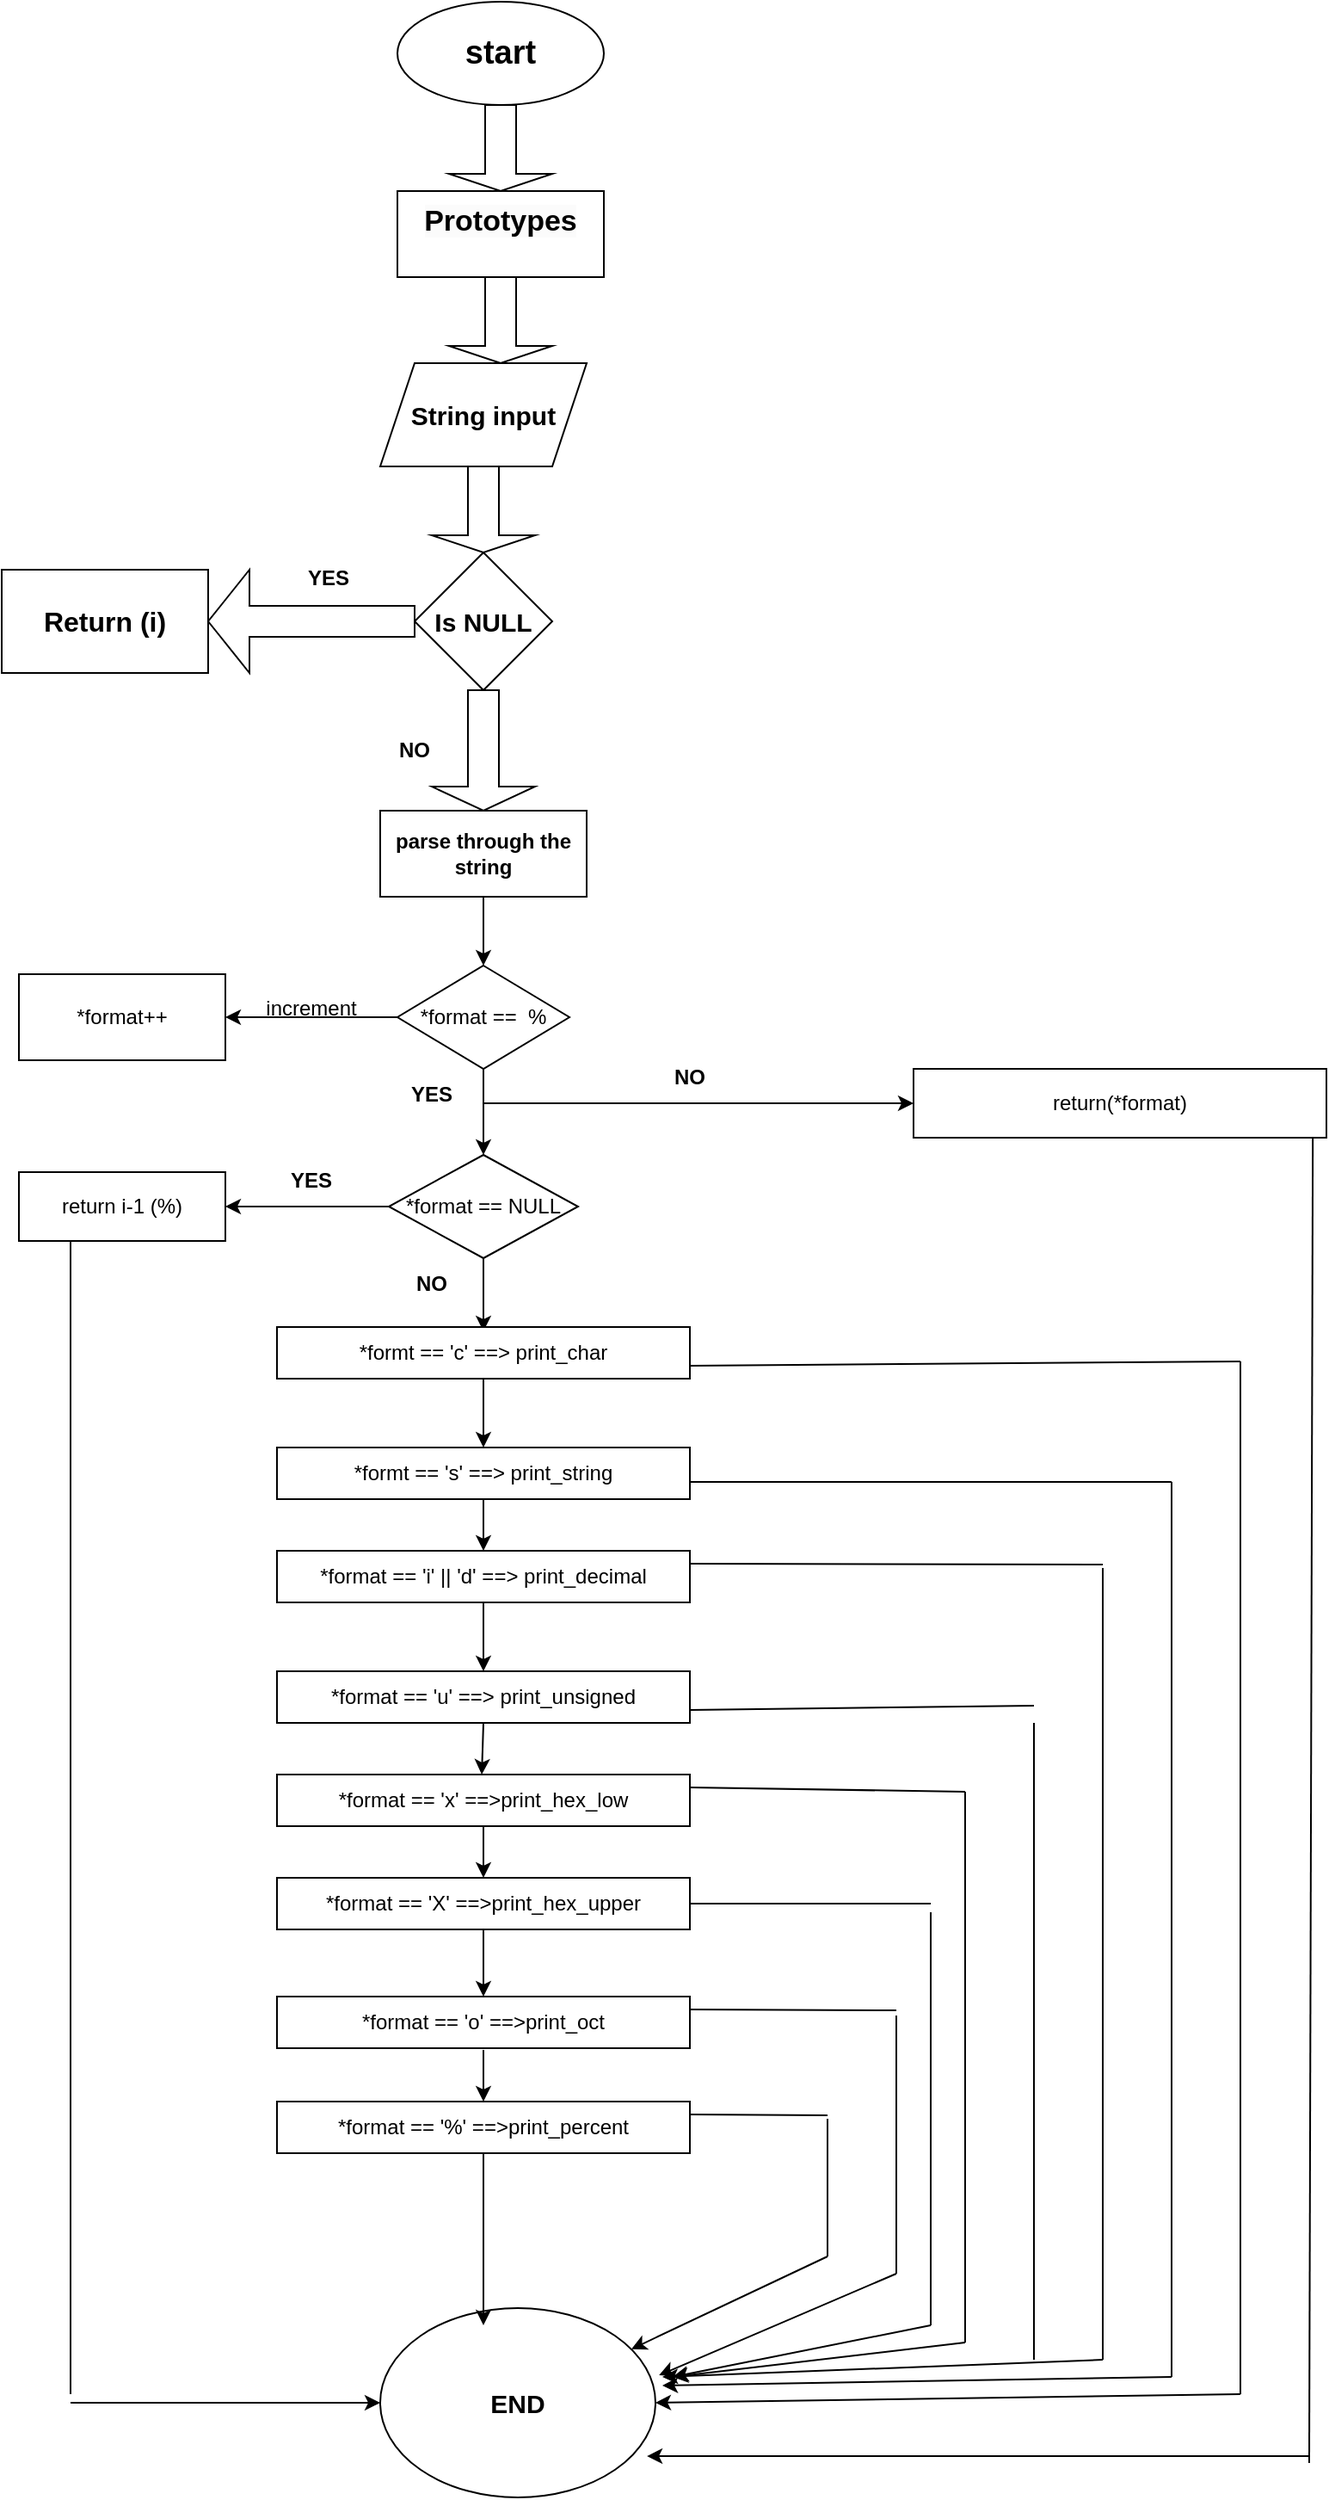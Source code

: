 <mxfile version="24.2.1" type="github">
  <diagram name="Page-1" id="c7558073-3199-34d8-9f00-42111426c3f3">
    <mxGraphModel dx="880" dy="468" grid="1" gridSize="10" guides="1" tooltips="1" connect="1" arrows="1" fold="1" page="1" pageScale="1" pageWidth="826" pageHeight="1169" background="none" math="0" shadow="0">
      <root>
        <mxCell id="0" />
        <mxCell id="1" parent="0" />
        <mxCell id="zENbw9tP2hyctsfZmFY8-98" value="&lt;font style=&quot;font-size: 19px;&quot;&gt;&lt;b&gt;start&lt;/b&gt;&lt;/font&gt;" style="ellipse;whiteSpace=wrap;html=1;" vertex="1" parent="1">
          <mxGeometry x="230" y="10" width="120" height="60" as="geometry" />
        </mxCell>
        <mxCell id="zENbw9tP2hyctsfZmFY8-99" value="&lt;b&gt;&lt;font style=&quot;font-size: 15px;&quot;&gt;String input&lt;/font&gt;&lt;/b&gt;" style="shape=parallelogram;perimeter=parallelogramPerimeter;whiteSpace=wrap;html=1;fixedSize=1;" vertex="1" parent="1">
          <mxGeometry x="220" y="220" width="120" height="60" as="geometry" />
        </mxCell>
        <mxCell id="zENbw9tP2hyctsfZmFY8-100" value="" style="shape=singleArrow;direction=south;whiteSpace=wrap;html=1;" vertex="1" parent="1">
          <mxGeometry x="260" y="70" width="60" height="50" as="geometry" />
        </mxCell>
        <mxCell id="zENbw9tP2hyctsfZmFY8-101" value="&#xa;&lt;b style=&quot;forced-color-adjust: none; color: rgb(0, 0, 0); font-family: Helvetica; font-size: 17px; font-style: normal; font-variant-ligatures: normal; font-variant-caps: normal; letter-spacing: normal; orphans: 2; text-align: center; text-indent: 0px; text-transform: none; widows: 2; word-spacing: 0px; -webkit-text-stroke-width: 0px; white-space: normal; background-color: rgb(251, 251, 251); text-decoration-thickness: initial; text-decoration-style: initial; text-decoration-color: initial;&quot;&gt;Prototypes&lt;/b&gt;&#xa;&#xa;" style="rounded=0;whiteSpace=wrap;html=1;" vertex="1" parent="1">
          <mxGeometry x="230" y="120" width="120" height="50" as="geometry" />
        </mxCell>
        <mxCell id="zENbw9tP2hyctsfZmFY8-105" value="" style="shape=singleArrow;direction=south;whiteSpace=wrap;html=1;" vertex="1" parent="1">
          <mxGeometry x="260" y="170" width="60" height="50" as="geometry" />
        </mxCell>
        <mxCell id="zENbw9tP2hyctsfZmFY8-106" value="&lt;b&gt;&lt;font style=&quot;font-size: 15px;&quot;&gt;Is NULL&lt;/font&gt;&lt;/b&gt;" style="rhombus;whiteSpace=wrap;html=1;" vertex="1" parent="1">
          <mxGeometry x="240" y="330" width="80" height="80" as="geometry" />
        </mxCell>
        <mxCell id="zENbw9tP2hyctsfZmFY8-107" value="" style="shape=singleArrow;direction=south;whiteSpace=wrap;html=1;" vertex="1" parent="1">
          <mxGeometry x="250" y="280" width="60" height="50" as="geometry" />
        </mxCell>
        <mxCell id="zENbw9tP2hyctsfZmFY8-108" value="&lt;b&gt;&lt;font style=&quot;font-size: 16px;&quot;&gt;Return (i)&lt;/font&gt;&lt;/b&gt;" style="rounded=0;whiteSpace=wrap;html=1;" vertex="1" parent="1">
          <mxGeometry y="340" width="120" height="60" as="geometry" />
        </mxCell>
        <mxCell id="zENbw9tP2hyctsfZmFY8-109" value="" style="shape=singleArrow;direction=west;whiteSpace=wrap;html=1;" vertex="1" parent="1">
          <mxGeometry x="120" y="340" width="120" height="60" as="geometry" />
        </mxCell>
        <mxCell id="zENbw9tP2hyctsfZmFY8-110" value="&lt;b&gt;YES&lt;/b&gt;" style="text;html=1;align=center;verticalAlign=middle;whiteSpace=wrap;rounded=0;" vertex="1" parent="1">
          <mxGeometry x="160" y="330" width="60" height="30" as="geometry" />
        </mxCell>
        <mxCell id="zENbw9tP2hyctsfZmFY8-111" value="" style="shape=singleArrow;direction=south;whiteSpace=wrap;html=1;" vertex="1" parent="1">
          <mxGeometry x="250" y="410" width="60" height="70" as="geometry" />
        </mxCell>
        <mxCell id="zENbw9tP2hyctsfZmFY8-112" value="&lt;b&gt;NO&lt;/b&gt;" style="text;html=1;align=center;verticalAlign=middle;whiteSpace=wrap;rounded=0;" vertex="1" parent="1">
          <mxGeometry x="210" y="430" width="60" height="30" as="geometry" />
        </mxCell>
        <mxCell id="zENbw9tP2hyctsfZmFY8-113" value="&lt;b&gt;&lt;font style=&quot;font-size: 12px;&quot;&gt;parse through the string&lt;/font&gt;&lt;/b&gt;" style="rounded=0;whiteSpace=wrap;html=1;" vertex="1" parent="1">
          <mxGeometry x="220" y="480" width="120" height="50" as="geometry" />
        </mxCell>
        <mxCell id="zENbw9tP2hyctsfZmFY8-114" value="*format ==&amp;nbsp; %" style="rhombus;whiteSpace=wrap;html=1;" vertex="1" parent="1">
          <mxGeometry x="230" y="570" width="100" height="60" as="geometry" />
        </mxCell>
        <mxCell id="zENbw9tP2hyctsfZmFY8-116" value="" style="endArrow=classic;html=1;rounded=0;exitX=0.5;exitY=1;exitDx=0;exitDy=0;entryX=0.5;entryY=0;entryDx=0;entryDy=0;" edge="1" parent="1" source="zENbw9tP2hyctsfZmFY8-113" target="zENbw9tP2hyctsfZmFY8-114">
          <mxGeometry width="50" height="50" relative="1" as="geometry">
            <mxPoint x="340" y="630" as="sourcePoint" />
            <mxPoint x="390" y="580" as="targetPoint" />
          </mxGeometry>
        </mxCell>
        <mxCell id="zENbw9tP2hyctsfZmFY8-117" value="*format++" style="rounded=0;whiteSpace=wrap;html=1;" vertex="1" parent="1">
          <mxGeometry x="10" y="575" width="120" height="50" as="geometry" />
        </mxCell>
        <mxCell id="zENbw9tP2hyctsfZmFY8-118" value="" style="endArrow=classic;html=1;rounded=0;exitX=0;exitY=0.5;exitDx=0;exitDy=0;entryX=1;entryY=0.5;entryDx=0;entryDy=0;" edge="1" parent="1" source="zENbw9tP2hyctsfZmFY8-114" target="zENbw9tP2hyctsfZmFY8-117">
          <mxGeometry width="50" height="50" relative="1" as="geometry">
            <mxPoint x="340" y="630" as="sourcePoint" />
            <mxPoint x="390" y="580" as="targetPoint" />
          </mxGeometry>
        </mxCell>
        <mxCell id="zENbw9tP2hyctsfZmFY8-119" value="increment" style="text;html=1;align=center;verticalAlign=middle;whiteSpace=wrap;rounded=0;" vertex="1" parent="1">
          <mxGeometry x="150" y="580" width="60" height="30" as="geometry" />
        </mxCell>
        <mxCell id="zENbw9tP2hyctsfZmFY8-120" value="*format == NULL" style="rhombus;whiteSpace=wrap;html=1;" vertex="1" parent="1">
          <mxGeometry x="225" y="680" width="110" height="60" as="geometry" />
        </mxCell>
        <mxCell id="zENbw9tP2hyctsfZmFY8-121" value="" style="endArrow=classic;html=1;rounded=0;exitX=0.5;exitY=1;exitDx=0;exitDy=0;entryX=0.5;entryY=0;entryDx=0;entryDy=0;" edge="1" parent="1" source="zENbw9tP2hyctsfZmFY8-114" target="zENbw9tP2hyctsfZmFY8-120">
          <mxGeometry width="50" height="50" relative="1" as="geometry">
            <mxPoint x="340" y="630" as="sourcePoint" />
            <mxPoint x="390" y="580" as="targetPoint" />
          </mxGeometry>
        </mxCell>
        <mxCell id="zENbw9tP2hyctsfZmFY8-122" value="return i-1 (%)" style="rounded=0;whiteSpace=wrap;html=1;" vertex="1" parent="1">
          <mxGeometry x="10" y="690" width="120" height="40" as="geometry" />
        </mxCell>
        <mxCell id="zENbw9tP2hyctsfZmFY8-124" value="" style="endArrow=classic;html=1;rounded=0;exitX=0;exitY=0.5;exitDx=0;exitDy=0;entryX=1;entryY=0.5;entryDx=0;entryDy=0;" edge="1" parent="1" source="zENbw9tP2hyctsfZmFY8-120" target="zENbw9tP2hyctsfZmFY8-122">
          <mxGeometry width="50" height="50" relative="1" as="geometry">
            <mxPoint x="340" y="630" as="sourcePoint" />
            <mxPoint x="390" y="580" as="targetPoint" />
          </mxGeometry>
        </mxCell>
        <mxCell id="zENbw9tP2hyctsfZmFY8-125" value="&lt;b&gt;&lt;font style=&quot;font-size: 15px;&quot;&gt;END&lt;/font&gt;&lt;/b&gt;" style="ellipse;whiteSpace=wrap;html=1;" vertex="1" parent="1">
          <mxGeometry x="220" y="1350" width="160" height="110" as="geometry" />
        </mxCell>
        <mxCell id="zENbw9tP2hyctsfZmFY8-127" value="" style="endArrow=none;html=1;rounded=0;entryX=0.25;entryY=1;entryDx=0;entryDy=0;" edge="1" parent="1" target="zENbw9tP2hyctsfZmFY8-122">
          <mxGeometry width="50" height="50" relative="1" as="geometry">
            <mxPoint x="40" y="1400" as="sourcePoint" />
            <mxPoint x="390" y="890" as="targetPoint" />
          </mxGeometry>
        </mxCell>
        <mxCell id="zENbw9tP2hyctsfZmFY8-128" value="" style="endArrow=classic;html=1;rounded=0;entryX=0;entryY=0.5;entryDx=0;entryDy=0;" edge="1" parent="1" target="zENbw9tP2hyctsfZmFY8-125">
          <mxGeometry width="50" height="50" relative="1" as="geometry">
            <mxPoint x="40" y="1405" as="sourcePoint" />
            <mxPoint x="390" y="890" as="targetPoint" />
          </mxGeometry>
        </mxCell>
        <mxCell id="zENbw9tP2hyctsfZmFY8-129" value="YES" style="text;html=1;align=center;verticalAlign=middle;whiteSpace=wrap;rounded=0;fontStyle=1" vertex="1" parent="1">
          <mxGeometry x="150" y="680" width="60" height="30" as="geometry" />
        </mxCell>
        <mxCell id="zENbw9tP2hyctsfZmFY8-130" value="" style="endArrow=classic;html=1;rounded=0;exitX=0.5;exitY=1;exitDx=0;exitDy=0;entryX=1;entryY=0.75;entryDx=0;entryDy=0;" edge="1" parent="1" source="zENbw9tP2hyctsfZmFY8-120">
          <mxGeometry width="50" height="50" relative="1" as="geometry">
            <mxPoint x="340" y="870" as="sourcePoint" />
            <mxPoint x="280" y="782.5" as="targetPoint" />
          </mxGeometry>
        </mxCell>
        <mxCell id="zENbw9tP2hyctsfZmFY8-133" value="*formt == &#39;c&#39; ==&amp;gt; print_char" style="rounded=0;whiteSpace=wrap;html=1;" vertex="1" parent="1">
          <mxGeometry x="160" y="780" width="240" height="30" as="geometry" />
        </mxCell>
        <mxCell id="zENbw9tP2hyctsfZmFY8-135" value="NO" style="text;html=1;align=center;verticalAlign=middle;whiteSpace=wrap;rounded=0;fontStyle=1" vertex="1" parent="1">
          <mxGeometry x="220" y="740" width="60" height="30" as="geometry" />
        </mxCell>
        <mxCell id="zENbw9tP2hyctsfZmFY8-136" value="*formt == &#39;s&#39; ==&amp;gt; print_string" style="rounded=0;whiteSpace=wrap;html=1;" vertex="1" parent="1">
          <mxGeometry x="160" y="850" width="240" height="30" as="geometry" />
        </mxCell>
        <mxCell id="zENbw9tP2hyctsfZmFY8-137" value="*format == &#39;i&#39; || &#39;d&#39; ==&amp;gt; print_decimal" style="rounded=0;whiteSpace=wrap;html=1;" vertex="1" parent="1">
          <mxGeometry x="160" y="910" width="240" height="30" as="geometry" />
        </mxCell>
        <mxCell id="zENbw9tP2hyctsfZmFY8-138" value="*format == &#39;u&#39; ==&amp;gt; print_unsigned" style="rounded=0;whiteSpace=wrap;html=1;" vertex="1" parent="1">
          <mxGeometry x="160" y="980" width="240" height="30" as="geometry" />
        </mxCell>
        <mxCell id="zENbw9tP2hyctsfZmFY8-139" value="*format == &#39;x&#39; ==&amp;gt;print_hex_low" style="rounded=0;whiteSpace=wrap;html=1;" vertex="1" parent="1">
          <mxGeometry x="160" y="1040" width="240" height="30" as="geometry" />
        </mxCell>
        <mxCell id="zENbw9tP2hyctsfZmFY8-140" value="*format == &#39;X&#39; ==&amp;gt;print_hex_upper" style="rounded=0;whiteSpace=wrap;html=1;" vertex="1" parent="1">
          <mxGeometry x="160" y="1100" width="240" height="30" as="geometry" />
        </mxCell>
        <mxCell id="zENbw9tP2hyctsfZmFY8-141" value="*format == &#39;o&#39; ==&amp;gt;print_oct" style="rounded=0;whiteSpace=wrap;html=1;" vertex="1" parent="1">
          <mxGeometry x="160" y="1169" width="240" height="30" as="geometry" />
        </mxCell>
        <mxCell id="zENbw9tP2hyctsfZmFY8-142" value="*format == &#39;%&#39; ==&amp;gt;print_percent" style="rounded=0;whiteSpace=wrap;html=1;" vertex="1" parent="1">
          <mxGeometry x="160" y="1230" width="240" height="30" as="geometry" />
        </mxCell>
        <mxCell id="zENbw9tP2hyctsfZmFY8-143" value="" style="endArrow=classic;html=1;rounded=0;exitX=0.5;exitY=1;exitDx=0;exitDy=0;entryX=0.5;entryY=0;entryDx=0;entryDy=0;entryPerimeter=0;" edge="1" parent="1" source="zENbw9tP2hyctsfZmFY8-133" target="zENbw9tP2hyctsfZmFY8-136">
          <mxGeometry width="50" height="50" relative="1" as="geometry">
            <mxPoint x="340" y="960" as="sourcePoint" />
            <mxPoint x="390" y="910" as="targetPoint" />
          </mxGeometry>
        </mxCell>
        <mxCell id="zENbw9tP2hyctsfZmFY8-144" value="" style="endArrow=classic;html=1;rounded=0;exitX=0.5;exitY=1;exitDx=0;exitDy=0;entryX=0.5;entryY=0;entryDx=0;entryDy=0;" edge="1" parent="1" source="zENbw9tP2hyctsfZmFY8-136" target="zENbw9tP2hyctsfZmFY8-137">
          <mxGeometry width="50" height="50" relative="1" as="geometry">
            <mxPoint x="340" y="960" as="sourcePoint" />
            <mxPoint x="390" y="910" as="targetPoint" />
          </mxGeometry>
        </mxCell>
        <mxCell id="zENbw9tP2hyctsfZmFY8-145" value="" style="endArrow=classic;html=1;rounded=0;exitX=0.5;exitY=1;exitDx=0;exitDy=0;entryX=0.5;entryY=0;entryDx=0;entryDy=0;" edge="1" parent="1" source="zENbw9tP2hyctsfZmFY8-137" target="zENbw9tP2hyctsfZmFY8-138">
          <mxGeometry width="50" height="50" relative="1" as="geometry">
            <mxPoint x="340" y="960" as="sourcePoint" />
            <mxPoint x="390" y="910" as="targetPoint" />
          </mxGeometry>
        </mxCell>
        <mxCell id="zENbw9tP2hyctsfZmFY8-147" value="" style="endArrow=classic;html=1;rounded=0;exitX=0.5;exitY=1;exitDx=0;exitDy=0;entryX=0.496;entryY=0;entryDx=0;entryDy=0;entryPerimeter=0;" edge="1" parent="1" source="zENbw9tP2hyctsfZmFY8-138" target="zENbw9tP2hyctsfZmFY8-139">
          <mxGeometry width="50" height="50" relative="1" as="geometry">
            <mxPoint x="340" y="960" as="sourcePoint" />
            <mxPoint x="390" y="910" as="targetPoint" />
          </mxGeometry>
        </mxCell>
        <mxCell id="zENbw9tP2hyctsfZmFY8-148" value="" style="endArrow=classic;html=1;rounded=0;exitX=0.5;exitY=1;exitDx=0;exitDy=0;entryX=0.5;entryY=0;entryDx=0;entryDy=0;" edge="1" parent="1" source="zENbw9tP2hyctsfZmFY8-139" target="zENbw9tP2hyctsfZmFY8-140">
          <mxGeometry width="50" height="50" relative="1" as="geometry">
            <mxPoint x="340" y="1130" as="sourcePoint" />
            <mxPoint x="390" y="1080" as="targetPoint" />
          </mxGeometry>
        </mxCell>
        <mxCell id="zENbw9tP2hyctsfZmFY8-149" value="" style="endArrow=classic;html=1;rounded=0;exitX=0.5;exitY=1;exitDx=0;exitDy=0;entryX=0.5;entryY=0;entryDx=0;entryDy=0;" edge="1" parent="1" source="zENbw9tP2hyctsfZmFY8-140" target="zENbw9tP2hyctsfZmFY8-141">
          <mxGeometry width="50" height="50" relative="1" as="geometry">
            <mxPoint x="340" y="1130" as="sourcePoint" />
            <mxPoint x="390" y="1080" as="targetPoint" />
          </mxGeometry>
        </mxCell>
        <mxCell id="zENbw9tP2hyctsfZmFY8-150" value="" style="endArrow=classic;html=1;rounded=0;entryX=0.5;entryY=0;entryDx=0;entryDy=0;" edge="1" parent="1" target="zENbw9tP2hyctsfZmFY8-142">
          <mxGeometry width="50" height="50" relative="1" as="geometry">
            <mxPoint x="280" y="1200" as="sourcePoint" />
            <mxPoint x="390" y="1080" as="targetPoint" />
          </mxGeometry>
        </mxCell>
        <mxCell id="zENbw9tP2hyctsfZmFY8-152" value="return(*format)" style="rounded=0;whiteSpace=wrap;html=1;" vertex="1" parent="1">
          <mxGeometry x="530" y="630" width="240" height="40" as="geometry" />
        </mxCell>
        <mxCell id="zENbw9tP2hyctsfZmFY8-153" value="" style="endArrow=classic;html=1;rounded=0;entryX=0;entryY=0.5;entryDx=0;entryDy=0;" edge="1" parent="1" target="zENbw9tP2hyctsfZmFY8-152">
          <mxGeometry width="50" height="50" relative="1" as="geometry">
            <mxPoint x="280" y="650" as="sourcePoint" />
            <mxPoint x="390" y="700" as="targetPoint" />
          </mxGeometry>
        </mxCell>
        <mxCell id="zENbw9tP2hyctsfZmFY8-154" value="YES" style="text;html=1;align=center;verticalAlign=middle;whiteSpace=wrap;rounded=0;fontStyle=1" vertex="1" parent="1">
          <mxGeometry x="220" y="630" width="60" height="30" as="geometry" />
        </mxCell>
        <mxCell id="zENbw9tP2hyctsfZmFY8-155" value="NO" style="text;html=1;align=center;verticalAlign=middle;whiteSpace=wrap;rounded=0;fontStyle=1" vertex="1" parent="1">
          <mxGeometry x="370" y="620" width="60" height="30" as="geometry" />
        </mxCell>
        <mxCell id="zENbw9tP2hyctsfZmFY8-157" value="" style="endArrow=classic;html=1;rounded=0;exitX=0.5;exitY=1;exitDx=0;exitDy=0;" edge="1" parent="1" source="zENbw9tP2hyctsfZmFY8-142">
          <mxGeometry width="50" height="50" relative="1" as="geometry">
            <mxPoint x="350" y="1260" as="sourcePoint" />
            <mxPoint x="280" y="1360" as="targetPoint" />
          </mxGeometry>
        </mxCell>
        <mxCell id="zENbw9tP2hyctsfZmFY8-158" value="" style="endArrow=none;html=1;rounded=0;entryX=0.967;entryY=1;entryDx=0;entryDy=0;entryPerimeter=0;" edge="1" parent="1" target="zENbw9tP2hyctsfZmFY8-152">
          <mxGeometry width="50" height="50" relative="1" as="geometry">
            <mxPoint x="760" y="1440" as="sourcePoint" />
            <mxPoint x="400" y="870" as="targetPoint" />
          </mxGeometry>
        </mxCell>
        <mxCell id="zENbw9tP2hyctsfZmFY8-159" value="" style="endArrow=classic;html=1;rounded=0;entryX=0.969;entryY=0.782;entryDx=0;entryDy=0;entryPerimeter=0;" edge="1" parent="1" target="zENbw9tP2hyctsfZmFY8-125">
          <mxGeometry width="50" height="50" relative="1" as="geometry">
            <mxPoint x="760" y="1436" as="sourcePoint" />
            <mxPoint x="400" y="1280" as="targetPoint" />
          </mxGeometry>
        </mxCell>
        <mxCell id="zENbw9tP2hyctsfZmFY8-160" value="" style="endArrow=none;html=1;rounded=0;entryX=1;entryY=0.75;entryDx=0;entryDy=0;" edge="1" parent="1" target="zENbw9tP2hyctsfZmFY8-133">
          <mxGeometry width="50" height="50" relative="1" as="geometry">
            <mxPoint x="720" y="800" as="sourcePoint" />
            <mxPoint x="400" y="870" as="targetPoint" />
          </mxGeometry>
        </mxCell>
        <mxCell id="zENbw9tP2hyctsfZmFY8-161" value="" style="endArrow=none;html=1;rounded=0;" edge="1" parent="1">
          <mxGeometry width="50" height="50" relative="1" as="geometry">
            <mxPoint x="680" y="870" as="sourcePoint" />
            <mxPoint x="400" y="870" as="targetPoint" />
          </mxGeometry>
        </mxCell>
        <mxCell id="zENbw9tP2hyctsfZmFY8-162" value="" style="endArrow=none;html=1;rounded=0;exitX=1;exitY=0.25;exitDx=0;exitDy=0;" edge="1" parent="1" source="zENbw9tP2hyctsfZmFY8-137">
          <mxGeometry width="50" height="50" relative="1" as="geometry">
            <mxPoint x="350" y="920" as="sourcePoint" />
            <mxPoint x="640" y="918" as="targetPoint" />
          </mxGeometry>
        </mxCell>
        <mxCell id="zENbw9tP2hyctsfZmFY8-163" value="" style="endArrow=none;html=1;rounded=0;entryX=1;entryY=0.75;entryDx=0;entryDy=0;" edge="1" parent="1" target="zENbw9tP2hyctsfZmFY8-138">
          <mxGeometry width="50" height="50" relative="1" as="geometry">
            <mxPoint x="600" y="1000" as="sourcePoint" />
            <mxPoint x="400" y="1030" as="targetPoint" />
          </mxGeometry>
        </mxCell>
        <mxCell id="zENbw9tP2hyctsfZmFY8-164" value="" style="endArrow=none;html=1;rounded=0;entryX=1;entryY=0.25;entryDx=0;entryDy=0;" edge="1" parent="1" target="zENbw9tP2hyctsfZmFY8-139">
          <mxGeometry width="50" height="50" relative="1" as="geometry">
            <mxPoint x="560" y="1050" as="sourcePoint" />
            <mxPoint x="400" y="1030" as="targetPoint" />
          </mxGeometry>
        </mxCell>
        <mxCell id="zENbw9tP2hyctsfZmFY8-165" value="" style="endArrow=none;html=1;rounded=0;exitX=1;exitY=0.5;exitDx=0;exitDy=0;" edge="1" parent="1" source="zENbw9tP2hyctsfZmFY8-140">
          <mxGeometry width="50" height="50" relative="1" as="geometry">
            <mxPoint x="350" y="1080" as="sourcePoint" />
            <mxPoint x="540" y="1115" as="targetPoint" />
          </mxGeometry>
        </mxCell>
        <mxCell id="zENbw9tP2hyctsfZmFY8-166" value="" style="endArrow=none;html=1;rounded=0;entryX=1;entryY=0.25;entryDx=0;entryDy=0;" edge="1" parent="1" target="zENbw9tP2hyctsfZmFY8-141">
          <mxGeometry width="50" height="50" relative="1" as="geometry">
            <mxPoint x="520" y="1177" as="sourcePoint" />
            <mxPoint x="400" y="1030" as="targetPoint" />
          </mxGeometry>
        </mxCell>
        <mxCell id="zENbw9tP2hyctsfZmFY8-167" value="" style="endArrow=none;html=1;rounded=0;entryX=1;entryY=0.25;entryDx=0;entryDy=0;" edge="1" parent="1" target="zENbw9tP2hyctsfZmFY8-142">
          <mxGeometry width="50" height="50" relative="1" as="geometry">
            <mxPoint x="480" y="1238" as="sourcePoint" />
            <mxPoint x="400" y="1140" as="targetPoint" />
          </mxGeometry>
        </mxCell>
        <mxCell id="zENbw9tP2hyctsfZmFY8-168" value="" style="endArrow=none;html=1;rounded=0;" edge="1" parent="1">
          <mxGeometry width="50" height="50" relative="1" as="geometry">
            <mxPoint x="480" y="1320" as="sourcePoint" />
            <mxPoint x="480" y="1240" as="targetPoint" />
          </mxGeometry>
        </mxCell>
        <mxCell id="zENbw9tP2hyctsfZmFY8-169" value="" style="endArrow=none;html=1;rounded=0;" edge="1" parent="1">
          <mxGeometry width="50" height="50" relative="1" as="geometry">
            <mxPoint x="520" y="1330" as="sourcePoint" />
            <mxPoint x="520" y="1180" as="targetPoint" />
          </mxGeometry>
        </mxCell>
        <mxCell id="zENbw9tP2hyctsfZmFY8-170" value="" style="endArrow=none;html=1;rounded=0;" edge="1" parent="1">
          <mxGeometry width="50" height="50" relative="1" as="geometry">
            <mxPoint x="540" y="1360" as="sourcePoint" />
            <mxPoint x="540" y="1120" as="targetPoint" />
          </mxGeometry>
        </mxCell>
        <mxCell id="zENbw9tP2hyctsfZmFY8-171" value="" style="endArrow=none;html=1;rounded=0;" edge="1" parent="1">
          <mxGeometry width="50" height="50" relative="1" as="geometry">
            <mxPoint x="560" y="1370" as="sourcePoint" />
            <mxPoint x="560" y="1050" as="targetPoint" />
          </mxGeometry>
        </mxCell>
        <mxCell id="zENbw9tP2hyctsfZmFY8-172" value="" style="endArrow=none;html=1;rounded=0;" edge="1" parent="1">
          <mxGeometry width="50" height="50" relative="1" as="geometry">
            <mxPoint x="600" y="1380" as="sourcePoint" />
            <mxPoint x="600" y="1010" as="targetPoint" />
          </mxGeometry>
        </mxCell>
        <mxCell id="zENbw9tP2hyctsfZmFY8-173" value="" style="endArrow=none;html=1;rounded=0;" edge="1" parent="1">
          <mxGeometry width="50" height="50" relative="1" as="geometry">
            <mxPoint x="640" y="1380" as="sourcePoint" />
            <mxPoint x="640" y="920" as="targetPoint" />
          </mxGeometry>
        </mxCell>
        <mxCell id="zENbw9tP2hyctsfZmFY8-174" value="" style="endArrow=none;html=1;rounded=0;" edge="1" parent="1">
          <mxGeometry width="50" height="50" relative="1" as="geometry">
            <mxPoint x="680" y="1390" as="sourcePoint" />
            <mxPoint x="680" y="870" as="targetPoint" />
          </mxGeometry>
        </mxCell>
        <mxCell id="zENbw9tP2hyctsfZmFY8-175" value="" style="endArrow=none;html=1;rounded=0;" edge="1" parent="1">
          <mxGeometry width="50" height="50" relative="1" as="geometry">
            <mxPoint x="720" y="1400" as="sourcePoint" />
            <mxPoint x="720" y="800" as="targetPoint" />
          </mxGeometry>
        </mxCell>
        <mxCell id="zENbw9tP2hyctsfZmFY8-176" value="" style="endArrow=classic;html=1;rounded=0;entryX=1;entryY=0.5;entryDx=0;entryDy=0;" edge="1" parent="1" target="zENbw9tP2hyctsfZmFY8-125">
          <mxGeometry width="50" height="50" relative="1" as="geometry">
            <mxPoint x="720" y="1400" as="sourcePoint" />
            <mxPoint x="400" y="1260" as="targetPoint" />
          </mxGeometry>
        </mxCell>
        <mxCell id="zENbw9tP2hyctsfZmFY8-177" value="" style="endArrow=classic;html=1;rounded=0;entryX=1.025;entryY=0.409;entryDx=0;entryDy=0;entryPerimeter=0;" edge="1" parent="1" target="zENbw9tP2hyctsfZmFY8-125">
          <mxGeometry width="50" height="50" relative="1" as="geometry">
            <mxPoint x="680" y="1390" as="sourcePoint" />
            <mxPoint x="400" y="1260" as="targetPoint" />
          </mxGeometry>
        </mxCell>
        <mxCell id="zENbw9tP2hyctsfZmFY8-178" value="" style="endArrow=classic;html=1;rounded=0;entryX=1.025;entryY=0.364;entryDx=0;entryDy=0;entryPerimeter=0;" edge="1" parent="1" target="zENbw9tP2hyctsfZmFY8-125">
          <mxGeometry width="50" height="50" relative="1" as="geometry">
            <mxPoint x="640" y="1380" as="sourcePoint" />
            <mxPoint x="400" y="1260" as="targetPoint" />
          </mxGeometry>
        </mxCell>
        <mxCell id="zENbw9tP2hyctsfZmFY8-179" value="" style="endArrow=classic;html=1;rounded=0;" edge="1" parent="1">
          <mxGeometry width="50" height="50" relative="1" as="geometry">
            <mxPoint x="560" y="1370" as="sourcePoint" />
            <mxPoint x="390" y="1390" as="targetPoint" />
          </mxGeometry>
        </mxCell>
        <mxCell id="zENbw9tP2hyctsfZmFY8-180" value="" style="endArrow=classic;html=1;rounded=0;" edge="1" parent="1">
          <mxGeometry width="50" height="50" relative="1" as="geometry">
            <mxPoint x="540" y="1360" as="sourcePoint" />
            <mxPoint x="390" y="1390" as="targetPoint" />
          </mxGeometry>
        </mxCell>
        <mxCell id="zENbw9tP2hyctsfZmFY8-181" value="" style="endArrow=classic;html=1;rounded=0;entryX=1.013;entryY=0.355;entryDx=0;entryDy=0;entryPerimeter=0;" edge="1" parent="1" target="zENbw9tP2hyctsfZmFY8-125">
          <mxGeometry width="50" height="50" relative="1" as="geometry">
            <mxPoint x="520" y="1330" as="sourcePoint" />
            <mxPoint x="400" y="1260" as="targetPoint" />
          </mxGeometry>
        </mxCell>
        <mxCell id="zENbw9tP2hyctsfZmFY8-182" value="" style="endArrow=classic;html=1;rounded=0;" edge="1" parent="1" target="zENbw9tP2hyctsfZmFY8-125">
          <mxGeometry width="50" height="50" relative="1" as="geometry">
            <mxPoint x="480" y="1320" as="sourcePoint" />
            <mxPoint x="400" y="1260" as="targetPoint" />
          </mxGeometry>
        </mxCell>
      </root>
    </mxGraphModel>
  </diagram>
</mxfile>
